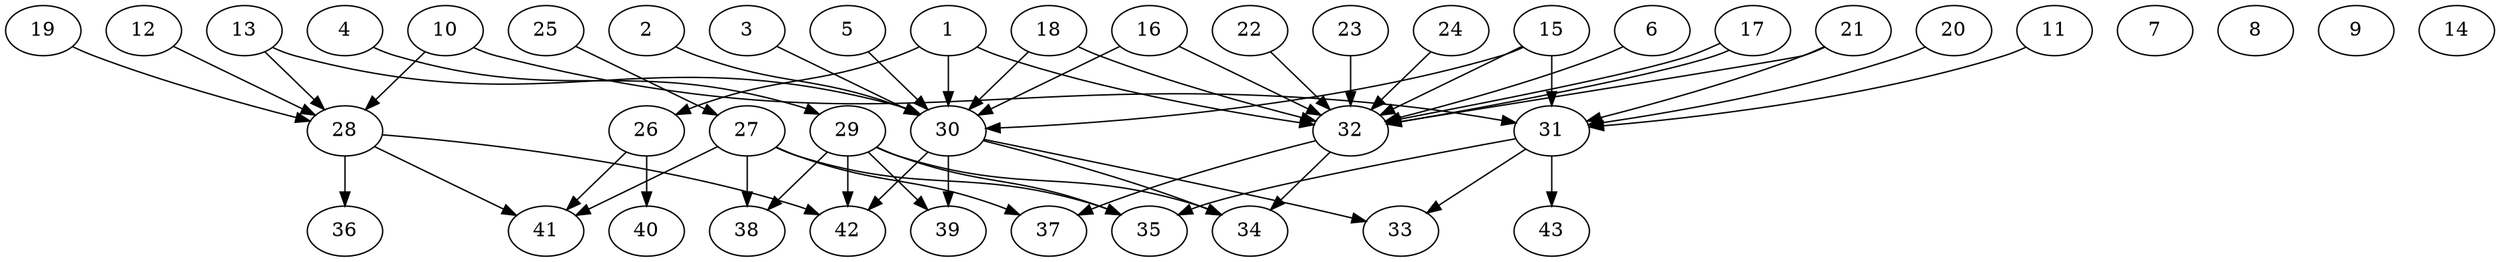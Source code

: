 // DAG (tier=3-complex, mode=data, n=43, ccr=0.527, fat=0.792, density=0.619, regular=0.377, jump=0.212, mindata=4194304, maxdata=33554432)
// DAG automatically generated by daggen at Sun Aug 24 16:33:35 2025
// /home/ermia/Project/Environments/daggen/bin/daggen --dot --ccr 0.527 --fat 0.792 --regular 0.377 --density 0.619 --jump 0.212 --mindata 4194304 --maxdata 33554432 -n 43 
digraph G {
  1 [size="14094174509657970688", alpha="0.11", expect_size="7047087254828985344"]
  1 -> 26 [size ="6904316971450368"]
  1 -> 30 [size ="6904316971450368"]
  1 -> 32 [size ="6904316971450368"]
  2 [size="18814452627296694272", alpha="0.12", expect_size="9407226313648347136"]
  2 -> 30 [size ="7544211733741568"]
  3 [size="36474250890158328", alpha="0.14", expect_size="18237125445079164"]
  3 -> 30 [size ="1496158778163200"]
  4 [size="4157806968754229760", alpha="0.05", expect_size="2078903484377114880"]
  4 -> 29 [size ="2579297520844800"]
  5 [size="28127125373197878296576", alpha="0.19", expect_size="14063562686598939148288"]
  5 -> 30 [size ="7399008955793408"]
  6 [size="2166546435470499072", alpha="0.19", expect_size="1083273217735249536"]
  6 -> 32 [size ="2631928855396352"]
  7 [size="80532756609126256", alpha="0.18", expect_size="40266378304563128"]
  8 [size="23046893374761183739904", alpha="0.14", expect_size="11523446687380591869952"]
  9 [size="33098397349214904", alpha="0.05", expect_size="16549198674607452"]
  10 [size="110114167677927328", alpha="0.05", expect_size="55057083838963664"]
  10 -> 28 [size ="8000198034849792"]
  10 -> 31 [size ="8000198034849792"]
  11 [size="3946085708365175980032", alpha="0.17", expect_size="1973042854182587990016"]
  11 -> 31 [size ="1997718675259392"]
  12 [size="37199204860069888", alpha="0.05", expect_size="18599602430034944"]
  12 -> 28 [size ="1814667840192512"]
  13 [size="526987817593316835328", alpha="0.12", expect_size="263493908796658417664"]
  13 -> 28 [size ="521943753162752"]
  13 -> 30 [size ="521943753162752"]
  14 [size="62546235779404000", alpha="0.03", expect_size="31273117889702000"]
  15 [size="131849804268798496", alpha="0.11", expect_size="65924902134399248"]
  15 -> 30 [size ="4899720702984192"]
  15 -> 31 [size ="4899720702984192"]
  15 -> 32 [size ="4899720702984192"]
  16 [size="12765635274827568", alpha="0.10", expect_size="6382817637413784"]
  16 -> 30 [size ="464839075954688"]
  16 -> 32 [size ="464839075954688"]
  17 [size="104641041523145248", alpha="0.09", expect_size="52320520761572624"]
  17 -> 32 [size ="3116259457630208"]
  17 -> 32 [size ="3116259457630208"]
  18 [size="8775509245635296493568", alpha="0.19", expect_size="4387754622817648246784"]
  18 -> 30 [size ="3403597576404992"]
  18 -> 32 [size ="3403597576404992"]
  19 [size="153581351121522944", alpha="0.18", expect_size="76790675560761472"]
  19 -> 28 [size ="3313631232000000"]
  20 [size="22475969268692627456", alpha="0.01", expect_size="11237984634346313728"]
  20 -> 31 [size ="7614814620745728"]
  21 [size="428464761403727616", alpha="0.08", expect_size="214232380701863808"]
  21 -> 31 [size ="307754950459392"]
  21 -> 32 [size ="307754950459392"]
  22 [size="210104672730714528", alpha="0.15", expect_size="105052336365357264"]
  22 -> 32 [size ="234038170222592"]
  23 [size="138176905908869184", alpha="0.13", expect_size="69088452954434592"]
  23 -> 32 [size ="3340695490265088"]
  24 [size="32426310238092975407104", alpha="0.09", expect_size="16213155119046487703552"]
  24 -> 32 [size ="8134952273051648"]
  25 [size="23772371449322852352", alpha="0.10", expect_size="11886185724661426176"]
  25 -> 27 [size ="8018861009928192"]
  26 [size="7288301574496641024", alpha="0.02", expect_size="3644150787248320512"]
  26 -> 40 [size ="3349741370867712"]
  26 -> 41 [size ="3349741370867712"]
  27 [size="2881172668067101016064", alpha="0.05", expect_size="1440586334033550508032"]
  27 -> 35 [size ="1619830272688128"]
  27 -> 37 [size ="1619830272688128"]
  27 -> 38 [size ="1619830272688128"]
  27 -> 41 [size ="1619830272688128"]
  28 [size="680598890692761984", alpha="0.05", expect_size="340299445346380992"]
  28 -> 36 [size ="745323425169408"]
  28 -> 41 [size ="745323425169408"]
  28 -> 42 [size ="745323425169408"]
  29 [size="11084459621400472190976", alpha="0.13", expect_size="5542229810700236095488"]
  29 -> 34 [size ="3977098410590208"]
  29 -> 35 [size ="3977098410590208"]
  29 -> 38 [size ="3977098410590208"]
  29 -> 39 [size ="3977098410590208"]
  29 -> 42 [size ="3977098410590208"]
  30 [size="11174450921230176", alpha="0.14", expect_size="5587225460615088"]
  30 -> 33 [size ="603655044595712"]
  30 -> 34 [size ="603655044595712"]
  30 -> 39 [size ="603655044595712"]
  30 -> 42 [size ="603655044595712"]
  31 [size="13261105394697111552", alpha="0.15", expect_size="6630552697348555776"]
  31 -> 33 [size ="5916714768269312"]
  31 -> 35 [size ="5916714768269312"]
  31 -> 43 [size ="5916714768269312"]
  32 [size="610850110544013164544", alpha="0.02", expect_size="305425055272006582272"]
  32 -> 34 [size ="575943336787968"]
  32 -> 37 [size ="575943336787968"]
  33 [size="1839799063483367680", alpha="0.00", expect_size="919899531741683840"]
  34 [size="57436703537530784", alpha="0.03", expect_size="28718351768765392"]
  35 [size="20858602147071364", alpha="0.10", expect_size="10429301073535682"]
  36 [size="3577326951044840960", alpha="0.19", expect_size="1788663475522420480"]
  37 [size="113627848256442768", alpha="0.15", expect_size="56813924128221384"]
  38 [size="31062361422003872", alpha="0.07", expect_size="15531180711001936"]
  39 [size="12918412155572936704", alpha="0.17", expect_size="6459206077786468352"]
  40 [size="2095574468422373888", alpha="0.17", expect_size="1047787234211186944"]
  41 [size="3539609310516486656", alpha="0.04", expect_size="1769804655258243328"]
  42 [size="185229642038139008", alpha="0.16", expect_size="92614821019069504"]
  43 [size="824878178266336384", alpha="0.09", expect_size="412439089133168192"]
}